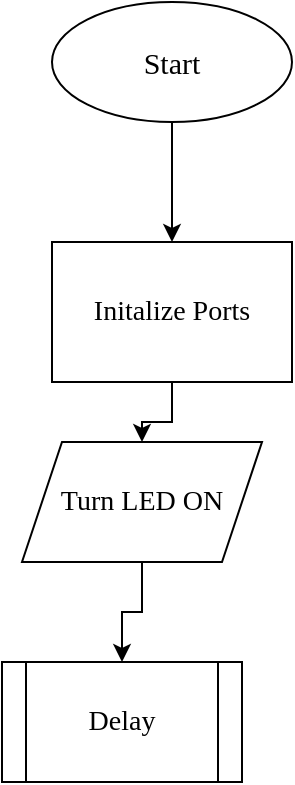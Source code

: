 <mxfile version="21.7.2" type="github">
  <diagram name="Page-1" id="yefr-pGQcag6PhNDIxEQ">
    <mxGraphModel dx="794" dy="413" grid="1" gridSize="10" guides="1" tooltips="1" connect="1" arrows="1" fold="1" page="1" pageScale="1" pageWidth="850" pageHeight="1100" math="0" shadow="0">
      <root>
        <mxCell id="0" />
        <mxCell id="1" parent="0" />
        <mxCell id="j7GNeZy-os5Z8N9MZGTg-3" value="" style="edgeStyle=orthogonalEdgeStyle;rounded=0;orthogonalLoop=1;jettySize=auto;html=1;" edge="1" parent="1" source="j7GNeZy-os5Z8N9MZGTg-1" target="j7GNeZy-os5Z8N9MZGTg-2">
          <mxGeometry relative="1" as="geometry" />
        </mxCell>
        <mxCell id="j7GNeZy-os5Z8N9MZGTg-1" value="&lt;font face=&quot;Times New Roman&quot;&gt;&lt;span style=&quot;font-size: 15px;&quot;&gt;Start&lt;/span&gt;&lt;/font&gt;" style="ellipse;whiteSpace=wrap;html=1;" vertex="1" parent="1">
          <mxGeometry x="305" y="10" width="120" height="60" as="geometry" />
        </mxCell>
        <mxCell id="j7GNeZy-os5Z8N9MZGTg-8" value="" style="edgeStyle=orthogonalEdgeStyle;rounded=0;orthogonalLoop=1;jettySize=auto;html=1;" edge="1" parent="1" source="j7GNeZy-os5Z8N9MZGTg-2" target="j7GNeZy-os5Z8N9MZGTg-7">
          <mxGeometry relative="1" as="geometry" />
        </mxCell>
        <mxCell id="j7GNeZy-os5Z8N9MZGTg-2" value="Initalize Ports" style="rounded=0;whiteSpace=wrap;html=1;fontSize=14;fontFamily=Times New Roman;" vertex="1" parent="1">
          <mxGeometry x="305" y="130" width="120" height="70" as="geometry" />
        </mxCell>
        <mxCell id="j7GNeZy-os5Z8N9MZGTg-10" value="" style="edgeStyle=orthogonalEdgeStyle;rounded=0;orthogonalLoop=1;jettySize=auto;html=1;" edge="1" parent="1" source="j7GNeZy-os5Z8N9MZGTg-7" target="j7GNeZy-os5Z8N9MZGTg-9">
          <mxGeometry relative="1" as="geometry" />
        </mxCell>
        <mxCell id="j7GNeZy-os5Z8N9MZGTg-7" value="Turn LED ON" style="shape=parallelogram;perimeter=parallelogramPerimeter;whiteSpace=wrap;html=1;fixedSize=1;fontFamily=Times New Roman;fontSize=14;" vertex="1" parent="1">
          <mxGeometry x="290" y="230" width="120" height="60" as="geometry" />
        </mxCell>
        <mxCell id="j7GNeZy-os5Z8N9MZGTg-9" value="Delay" style="shape=process;whiteSpace=wrap;html=1;backgroundOutline=1;fontFamily=Times New Roman;fontSize=14;" vertex="1" parent="1">
          <mxGeometry x="280" y="340" width="120" height="60" as="geometry" />
        </mxCell>
      </root>
    </mxGraphModel>
  </diagram>
</mxfile>

